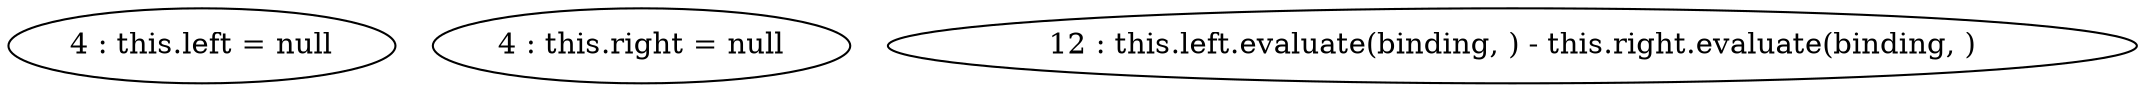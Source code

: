 digraph G {
"4 : this.left = null"
"4 : this.right = null"
"12 : this.left.evaluate(binding, ) - this.right.evaluate(binding, )"
}